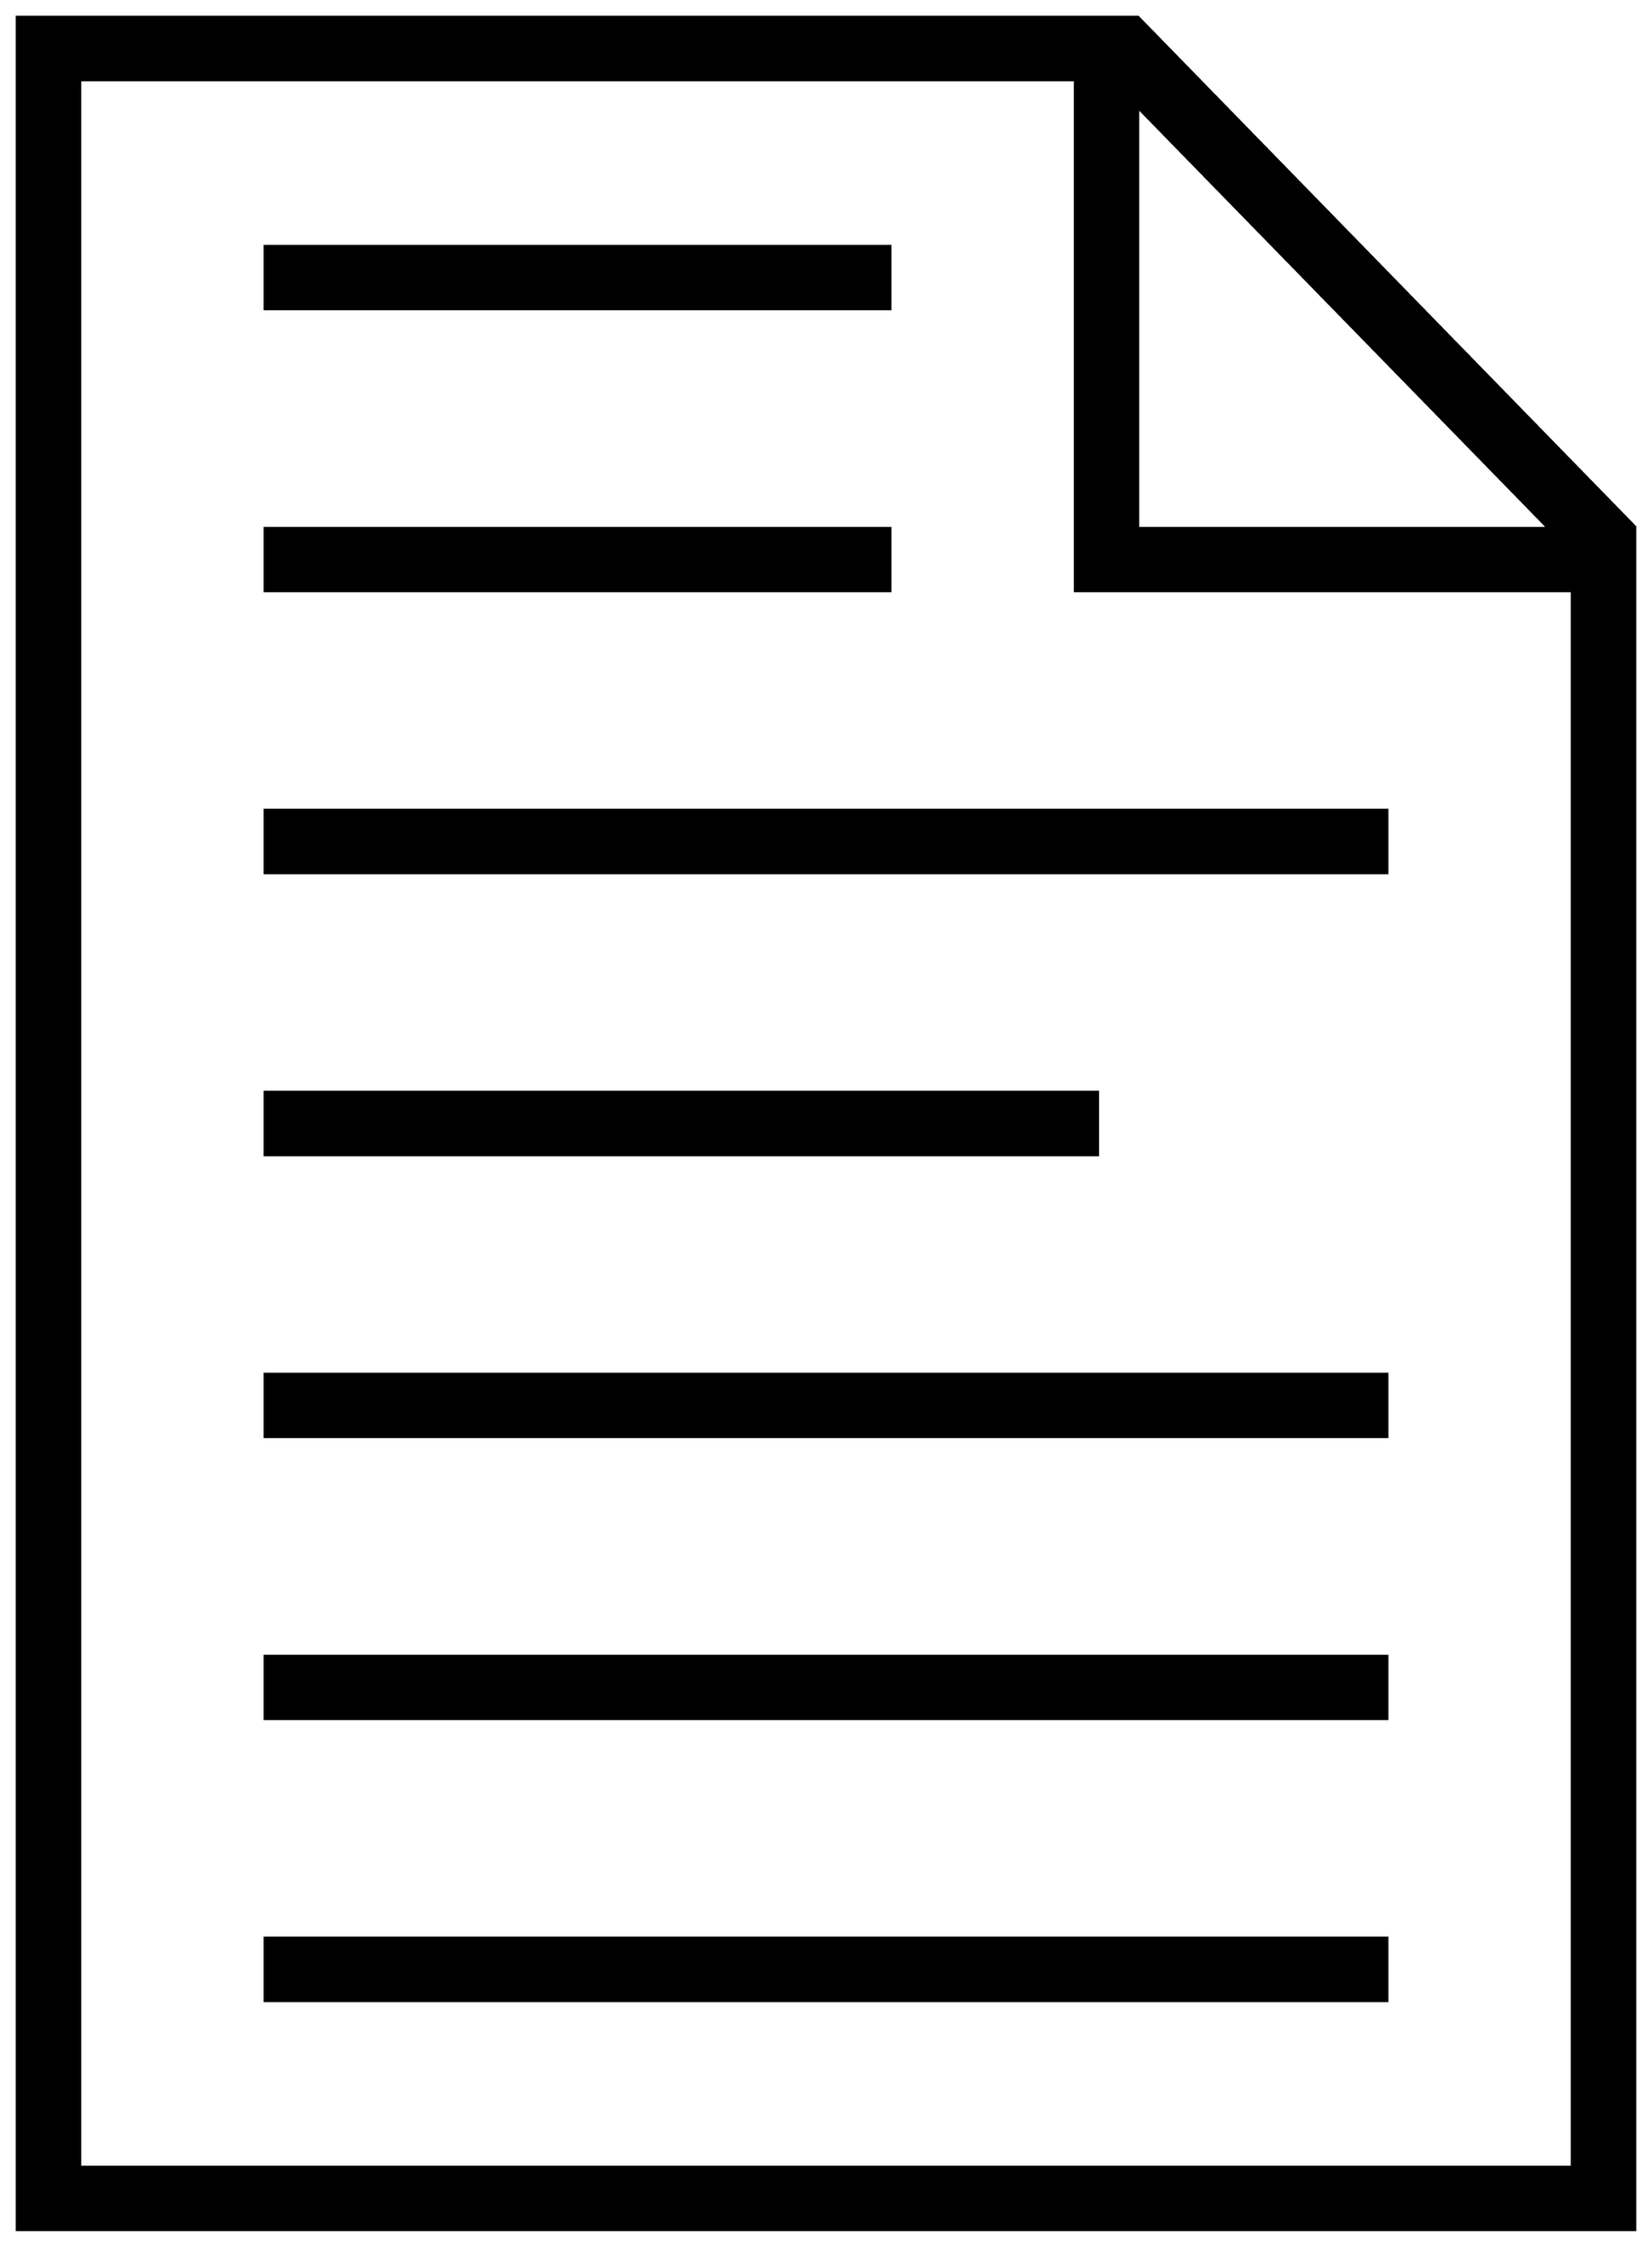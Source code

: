 


\begin{tikzpicture}[y=0.80pt, x=0.80pt, yscale=-1.0, xscale=1.0, inner sep=0pt, outer sep=0pt]
\begin{scope}[shift={(100.0,1779.0)},nonzero rule]
  \path[draw=.,fill=.,line width=1.600pt] (1458.0,224.0) --
    (172.0,224.0) -- (172.0,-1534.0) -- (1063.0,-1534.0) --
    (1458.0,-1129.0) -- (1458.0,224.0) -- cycle(1389.0,-1128.0)
    -- (1063.0,-1462.0) -- (1063.0,-1128.0) -- (1389.0,-1128.0)
    -- cycle(1408.0,174.0) -- (1408.0,-1078.0) --
    (1013.0,-1078.0) -- (1013.0,-1484.0) -- (222.0,-1484.0) --
    (222.0,174.0) -- (1408.0,174.0) -- cycle(866.0,-1302.0) --
    (369.0,-1302.0) -- (369.0,-1352.0) -- (866.0,-1352.0) --
    (866.0,-1302.0) -- cycle(866.0,-1078.0) -- (369.0,-1078.0)
    -- (369.0,-1128.0) -- (866.0,-1128.0) -- (866.0,-1078.0) --
    cycle(1261.0,-854.0) -- (369.0,-854.0) -- (369.0,-904.0) --
    (1261.0,-904.0) -- (1261.0,-854.0) -- cycle(1031.0,-630.0)
    -- (369.0,-630.0) -- (369.0,-680.0) -- (1031.0,-680.0) --
    (1031.0,-630.0) -- cycle(1261.0,-406.0) -- (369.0,-406.0) --
    (369.0,-456.0) -- (1261.0,-456.0) -- (1261.0,-406.0) --
    cycle(1261.0,-182.0) -- (369.0,-182.0) -- (369.0,-232.0) --
    (1261.0,-232.0) -- (1261.0,-182.0) -- cycle(1261.0,42.0) --
    (369.0,42.0) -- (369.0,-8.0) -- (1261.0,-8.0) --
    (1261.0,42.0) -- cycle;
\end{scope}

\end{tikzpicture}

